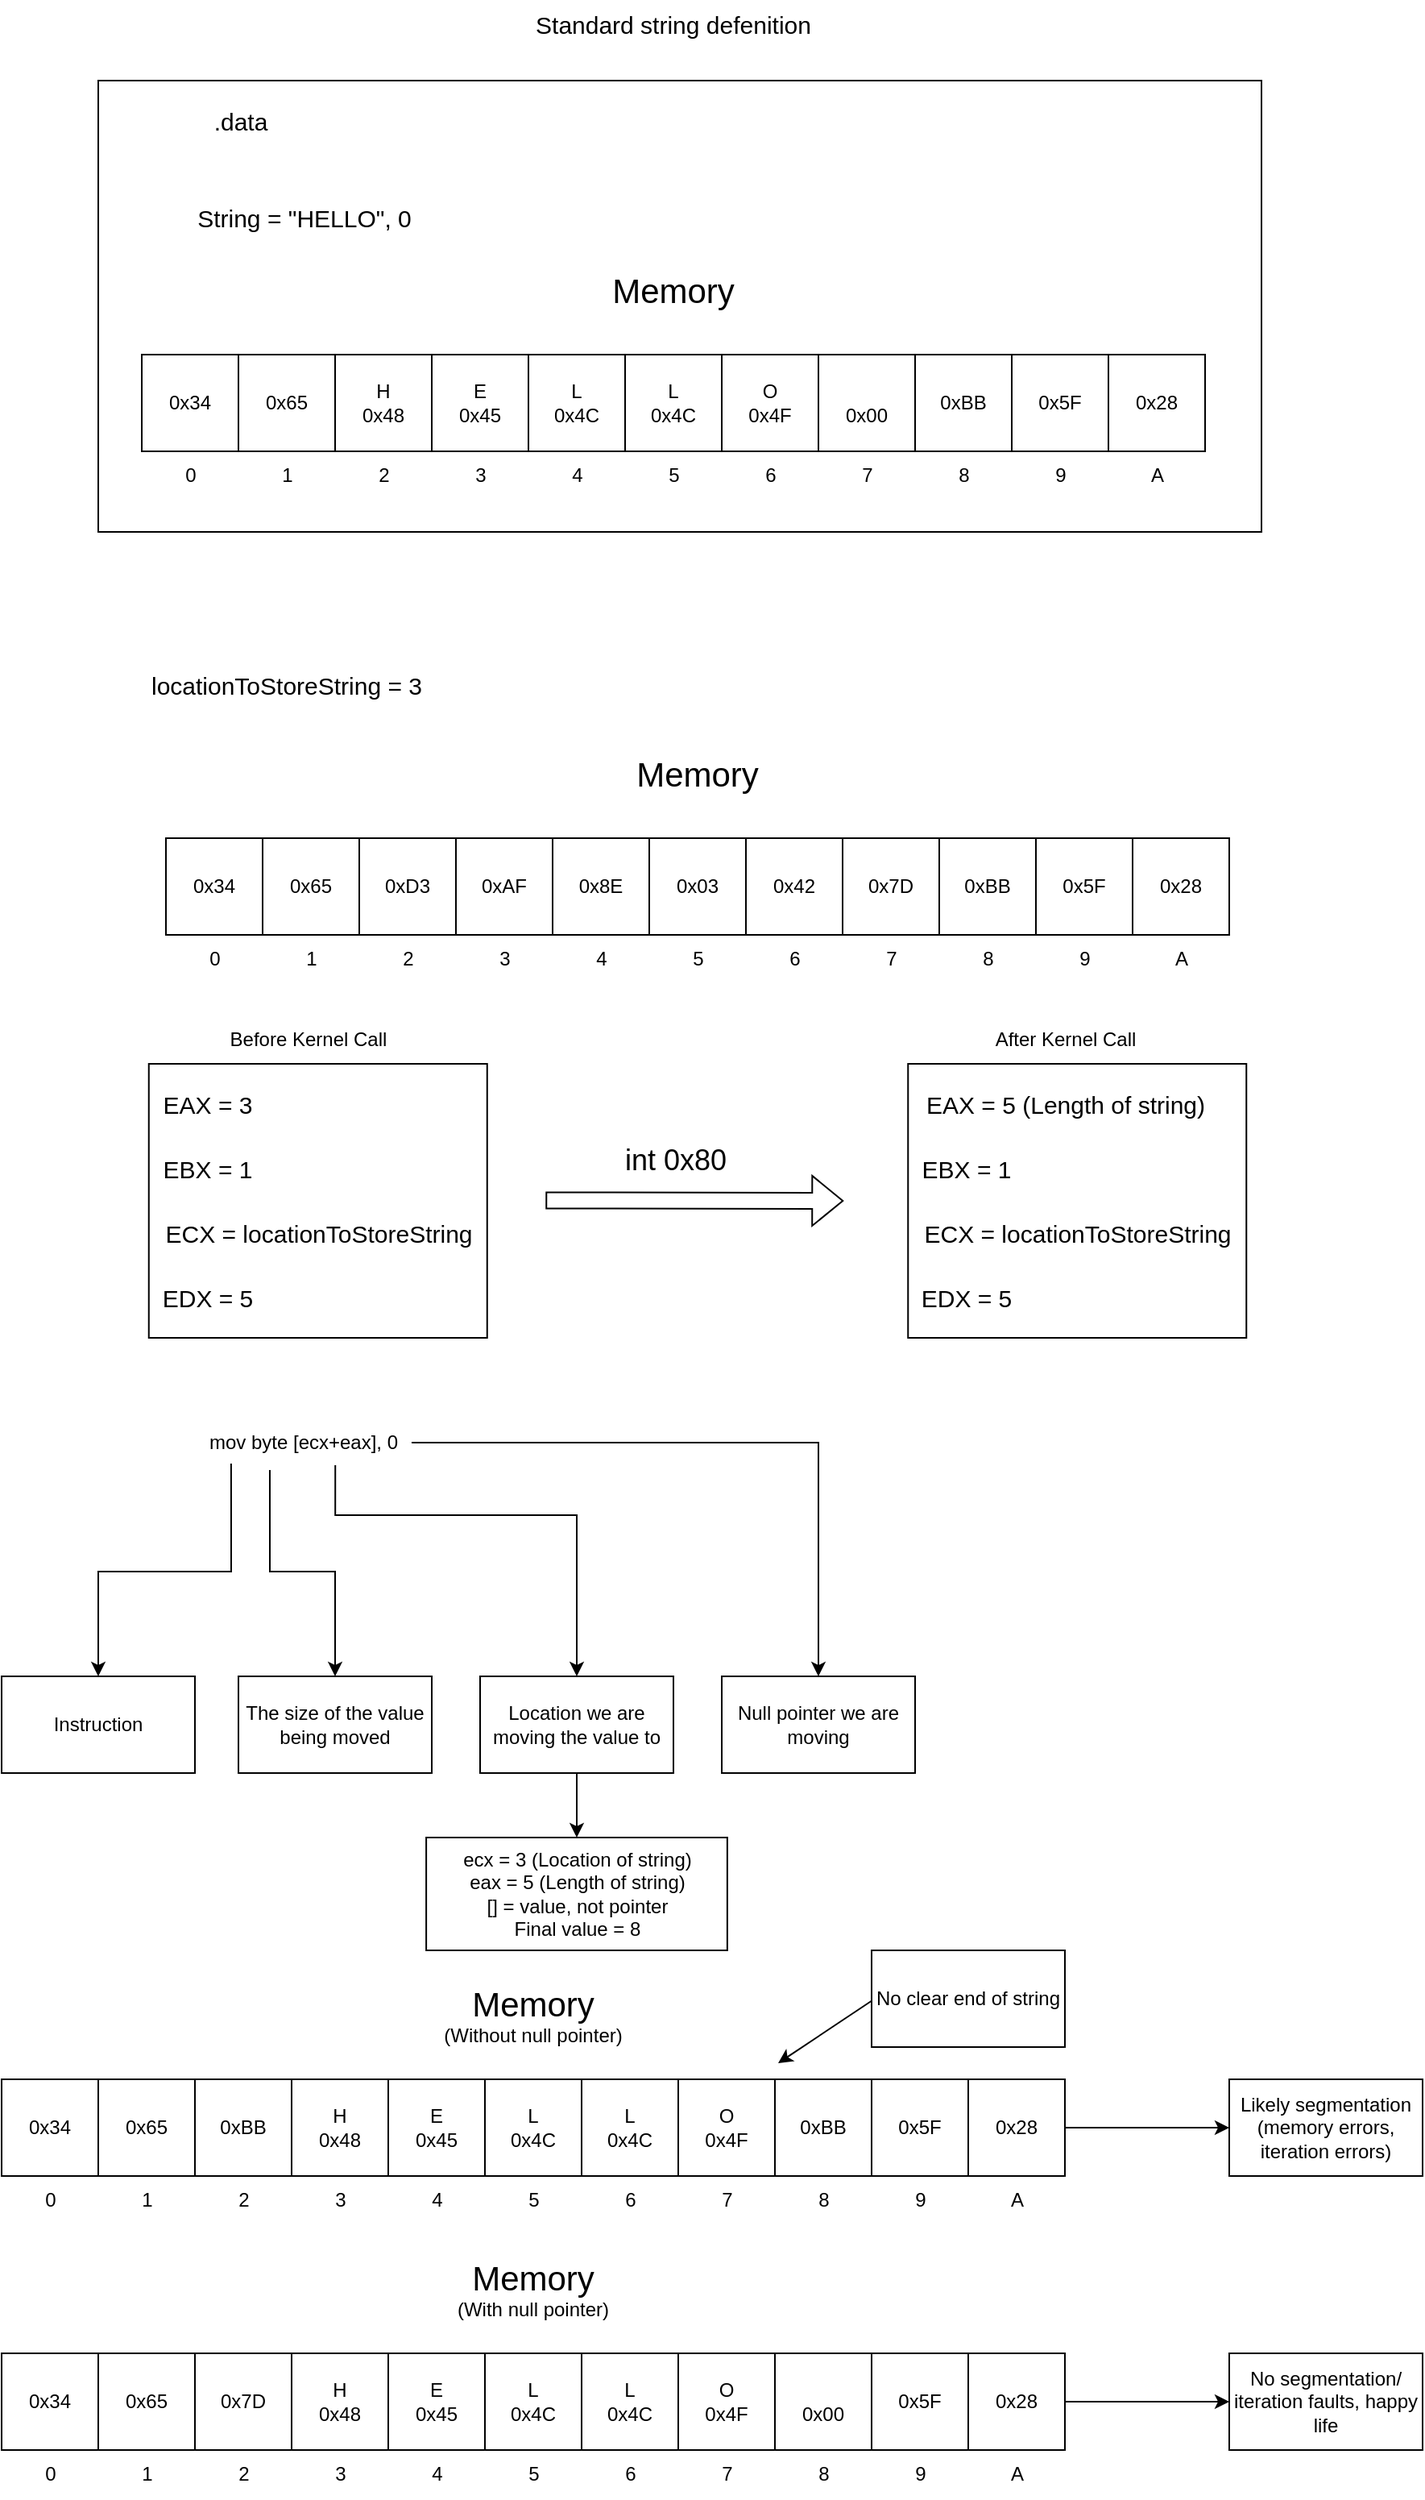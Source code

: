 <mxfile version="23.1.2" type="github">
  <diagram name="Page-1" id="VPgZQEQ3rQgp3owbAHm3">
    <mxGraphModel dx="1658" dy="1264" grid="0" gridSize="10" guides="1" tooltips="1" connect="1" arrows="1" fold="1" page="0" pageScale="1" pageWidth="827" pageHeight="1169" background="#ffffff" math="0" shadow="0">
      <root>
        <mxCell id="0" />
        <mxCell id="1" parent="0" />
        <mxCell id="kP8cCrtkMhNPEK93O_RV-146" value="" style="rounded=0;whiteSpace=wrap;html=1;" parent="1" vertex="1">
          <mxGeometry x="78" y="-250" width="722" height="280" as="geometry" />
        </mxCell>
        <mxCell id="kP8cCrtkMhNPEK93O_RV-37" value="" style="rounded=0;whiteSpace=wrap;html=1;" parent="1" vertex="1">
          <mxGeometry x="109.38" y="360" width="210" height="170" as="geometry" />
        </mxCell>
        <mxCell id="kP8cCrtkMhNPEK93O_RV-1" value="0x65" style="rounded=0;whiteSpace=wrap;html=1;" parent="1" vertex="1">
          <mxGeometry x="180" y="220" width="60" height="60" as="geometry" />
        </mxCell>
        <mxCell id="kP8cCrtkMhNPEK93O_RV-2" value="0xD3" style="rounded=0;whiteSpace=wrap;html=1;" parent="1" vertex="1">
          <mxGeometry x="240" y="220" width="60" height="60" as="geometry" />
        </mxCell>
        <mxCell id="kP8cCrtkMhNPEK93O_RV-9" value="0xAF" style="rounded=0;whiteSpace=wrap;html=1;" parent="1" vertex="1">
          <mxGeometry x="300" y="220" width="60" height="60" as="geometry" />
        </mxCell>
        <mxCell id="kP8cCrtkMhNPEK93O_RV-10" value="0x8E" style="rounded=0;whiteSpace=wrap;html=1;" parent="1" vertex="1">
          <mxGeometry x="360" y="220" width="60" height="60" as="geometry" />
        </mxCell>
        <mxCell id="kP8cCrtkMhNPEK93O_RV-11" value="0x03" style="rounded=0;whiteSpace=wrap;html=1;" parent="1" vertex="1">
          <mxGeometry x="420" y="220" width="60" height="60" as="geometry" />
        </mxCell>
        <mxCell id="kP8cCrtkMhNPEK93O_RV-12" value="0x42" style="rounded=0;whiteSpace=wrap;html=1;" parent="1" vertex="1">
          <mxGeometry x="480" y="220" width="60" height="60" as="geometry" />
        </mxCell>
        <mxCell id="kP8cCrtkMhNPEK93O_RV-13" value="0x7D" style="rounded=0;whiteSpace=wrap;html=1;" parent="1" vertex="1">
          <mxGeometry x="540" y="220" width="60" height="60" as="geometry" />
        </mxCell>
        <mxCell id="kP8cCrtkMhNPEK93O_RV-14" value="0xBB" style="rounded=0;whiteSpace=wrap;html=1;" parent="1" vertex="1">
          <mxGeometry x="600" y="220" width="60" height="60" as="geometry" />
        </mxCell>
        <mxCell id="kP8cCrtkMhNPEK93O_RV-15" value="0x5F" style="rounded=0;whiteSpace=wrap;html=1;" parent="1" vertex="1">
          <mxGeometry x="660" y="220" width="60" height="60" as="geometry" />
        </mxCell>
        <mxCell id="kP8cCrtkMhNPEK93O_RV-16" value="0x28" style="rounded=0;whiteSpace=wrap;html=1;" parent="1" vertex="1">
          <mxGeometry x="720" y="220" width="60" height="60" as="geometry" />
        </mxCell>
        <mxCell id="kP8cCrtkMhNPEK93O_RV-17" value="&lt;font style=&quot;font-size: 21px;&quot;&gt;Memory&lt;/font&gt;" style="text;html=1;strokeColor=none;fillColor=none;align=center;verticalAlign=middle;whiteSpace=wrap;rounded=0;" parent="1" vertex="1">
          <mxGeometry x="410" y="160" width="80" height="40" as="geometry" />
        </mxCell>
        <mxCell id="kP8cCrtkMhNPEK93O_RV-18" value="1" style="text;html=1;align=center;verticalAlign=middle;resizable=0;points=[];autosize=1;strokeColor=none;fillColor=none;" parent="1" vertex="1">
          <mxGeometry x="195" y="280" width="30" height="30" as="geometry" />
        </mxCell>
        <mxCell id="kP8cCrtkMhNPEK93O_RV-19" value="2" style="text;html=1;align=center;verticalAlign=middle;resizable=0;points=[];autosize=1;strokeColor=none;fillColor=none;" parent="1" vertex="1">
          <mxGeometry x="255" y="280" width="30" height="30" as="geometry" />
        </mxCell>
        <mxCell id="kP8cCrtkMhNPEK93O_RV-20" value="&lt;div&gt;3&lt;/div&gt;" style="text;html=1;align=center;verticalAlign=middle;resizable=0;points=[];autosize=1;strokeColor=none;fillColor=none;" parent="1" vertex="1">
          <mxGeometry x="315" y="280" width="30" height="30" as="geometry" />
        </mxCell>
        <mxCell id="kP8cCrtkMhNPEK93O_RV-21" value="4" style="text;html=1;align=center;verticalAlign=middle;resizable=0;points=[];autosize=1;strokeColor=none;fillColor=none;" parent="1" vertex="1">
          <mxGeometry x="375" y="280" width="30" height="30" as="geometry" />
        </mxCell>
        <mxCell id="kP8cCrtkMhNPEK93O_RV-22" value="5" style="text;html=1;align=center;verticalAlign=middle;resizable=0;points=[];autosize=1;strokeColor=none;fillColor=none;" parent="1" vertex="1">
          <mxGeometry x="435" y="280" width="30" height="30" as="geometry" />
        </mxCell>
        <mxCell id="kP8cCrtkMhNPEK93O_RV-23" value="6" style="text;html=1;align=center;verticalAlign=middle;resizable=0;points=[];autosize=1;strokeColor=none;fillColor=none;" parent="1" vertex="1">
          <mxGeometry x="495" y="280" width="30" height="30" as="geometry" />
        </mxCell>
        <mxCell id="kP8cCrtkMhNPEK93O_RV-24" value="7" style="text;html=1;align=center;verticalAlign=middle;resizable=0;points=[];autosize=1;strokeColor=none;fillColor=none;" parent="1" vertex="1">
          <mxGeometry x="555" y="280" width="30" height="30" as="geometry" />
        </mxCell>
        <mxCell id="kP8cCrtkMhNPEK93O_RV-25" value="8" style="text;html=1;align=center;verticalAlign=middle;resizable=0;points=[];autosize=1;strokeColor=none;fillColor=none;" parent="1" vertex="1">
          <mxGeometry x="615" y="280" width="30" height="30" as="geometry" />
        </mxCell>
        <mxCell id="kP8cCrtkMhNPEK93O_RV-26" value="9" style="text;html=1;align=center;verticalAlign=middle;resizable=0;points=[];autosize=1;strokeColor=none;fillColor=none;" parent="1" vertex="1">
          <mxGeometry x="675" y="280" width="30" height="30" as="geometry" />
        </mxCell>
        <mxCell id="kP8cCrtkMhNPEK93O_RV-27" value="A" style="text;html=1;align=center;verticalAlign=middle;resizable=0;points=[];autosize=1;strokeColor=none;fillColor=none;" parent="1" vertex="1">
          <mxGeometry x="735" y="280" width="30" height="30" as="geometry" />
        </mxCell>
        <mxCell id="kP8cCrtkMhNPEK93O_RV-28" value="0x34" style="rounded=0;whiteSpace=wrap;html=1;" parent="1" vertex="1">
          <mxGeometry x="120" y="220" width="60" height="60" as="geometry" />
        </mxCell>
        <mxCell id="kP8cCrtkMhNPEK93O_RV-29" value="0" style="text;html=1;align=center;verticalAlign=middle;resizable=0;points=[];autosize=1;strokeColor=none;fillColor=none;" parent="1" vertex="1">
          <mxGeometry x="135" y="280" width="30" height="30" as="geometry" />
        </mxCell>
        <mxCell id="kP8cCrtkMhNPEK93O_RV-30" value="&lt;font style=&quot;font-size: 15px;&quot;&gt;EAX = 3&lt;/font&gt;" style="text;html=1;strokeColor=none;fillColor=none;align=center;verticalAlign=middle;whiteSpace=wrap;rounded=0;" parent="1" vertex="1">
          <mxGeometry x="115.63" y="370" width="60" height="30" as="geometry" />
        </mxCell>
        <mxCell id="kP8cCrtkMhNPEK93O_RV-32" value="&lt;font style=&quot;font-size: 15px;&quot;&gt;EBX = 1&lt;/font&gt;" style="text;html=1;strokeColor=none;fillColor=none;align=center;verticalAlign=middle;whiteSpace=wrap;rounded=0;" parent="1" vertex="1">
          <mxGeometry x="115.63" y="410" width="60" height="30" as="geometry" />
        </mxCell>
        <mxCell id="kP8cCrtkMhNPEK93O_RV-33" value="&lt;font style=&quot;font-size: 15px;&quot;&gt;locationToStoreString = 3&lt;br&gt;&lt;/font&gt;" style="text;html=1;strokeColor=none;fillColor=none;align=center;verticalAlign=middle;whiteSpace=wrap;rounded=0;" parent="1" vertex="1">
          <mxGeometry x="90" y="110" width="210" height="30" as="geometry" />
        </mxCell>
        <mxCell id="kP8cCrtkMhNPEK93O_RV-34" value="&lt;font style=&quot;font-size: 15px;&quot;&gt;ECX = locationToStoreString&lt;br&gt;&lt;/font&gt;" style="text;html=1;strokeColor=none;fillColor=none;align=center;verticalAlign=middle;whiteSpace=wrap;rounded=0;" parent="1" vertex="1">
          <mxGeometry x="115.63" y="450" width="197.5" height="30" as="geometry" />
        </mxCell>
        <mxCell id="kP8cCrtkMhNPEK93O_RV-35" value="&lt;font style=&quot;font-size: 15px;&quot;&gt;EDX = 5&lt;br&gt;&lt;/font&gt;" style="text;html=1;strokeColor=none;fillColor=none;align=center;verticalAlign=middle;whiteSpace=wrap;rounded=0;" parent="1" vertex="1">
          <mxGeometry x="115.63" y="490" width="60" height="30" as="geometry" />
        </mxCell>
        <mxCell id="kP8cCrtkMhNPEK93O_RV-38" value="" style="rounded=0;whiteSpace=wrap;html=1;" parent="1" vertex="1">
          <mxGeometry x="580.63" y="360" width="210" height="170" as="geometry" />
        </mxCell>
        <mxCell id="kP8cCrtkMhNPEK93O_RV-39" value="&lt;font style=&quot;font-size: 15px;&quot;&gt;EAX = 5 (Length of string)&lt;br&gt;&lt;/font&gt;" style="text;html=1;strokeColor=none;fillColor=none;align=center;verticalAlign=middle;whiteSpace=wrap;rounded=0;" parent="1" vertex="1">
          <mxGeometry x="586.88" y="370" width="183.12" height="30" as="geometry" />
        </mxCell>
        <mxCell id="kP8cCrtkMhNPEK93O_RV-40" value="&lt;font style=&quot;font-size: 15px;&quot;&gt;EBX = 1&lt;/font&gt;" style="text;html=1;strokeColor=none;fillColor=none;align=center;verticalAlign=middle;whiteSpace=wrap;rounded=0;" parent="1" vertex="1">
          <mxGeometry x="586.88" y="410" width="60" height="30" as="geometry" />
        </mxCell>
        <mxCell id="kP8cCrtkMhNPEK93O_RV-41" value="&lt;font style=&quot;font-size: 15px;&quot;&gt;ECX = locationToStoreString&lt;br&gt;&lt;/font&gt;" style="text;html=1;strokeColor=none;fillColor=none;align=center;verticalAlign=middle;whiteSpace=wrap;rounded=0;" parent="1" vertex="1">
          <mxGeometry x="586.88" y="450" width="197.5" height="30" as="geometry" />
        </mxCell>
        <mxCell id="kP8cCrtkMhNPEK93O_RV-42" value="&lt;font style=&quot;font-size: 15px;&quot;&gt;EDX = 5&lt;br&gt;&lt;/font&gt;" style="text;html=1;strokeColor=none;fillColor=none;align=center;verticalAlign=middle;whiteSpace=wrap;rounded=0;" parent="1" vertex="1">
          <mxGeometry x="586.88" y="490" width="60" height="30" as="geometry" />
        </mxCell>
        <mxCell id="kP8cCrtkMhNPEK93O_RV-43" value="Before Kernel Call" style="text;html=1;strokeColor=none;fillColor=none;align=center;verticalAlign=middle;whiteSpace=wrap;rounded=0;" parent="1" vertex="1">
          <mxGeometry x="140.63" y="330" width="135" height="30" as="geometry" />
        </mxCell>
        <mxCell id="kP8cCrtkMhNPEK93O_RV-44" value="After Kernel Call" style="text;html=1;strokeColor=none;fillColor=none;align=center;verticalAlign=middle;whiteSpace=wrap;rounded=0;" parent="1" vertex="1">
          <mxGeometry x="610.63" y="330" width="135" height="30" as="geometry" />
        </mxCell>
        <mxCell id="kP8cCrtkMhNPEK93O_RV-45" value="0x65" style="rounded=0;whiteSpace=wrap;html=1;" parent="1" vertex="1">
          <mxGeometry x="165" y="-80" width="60" height="60" as="geometry" />
        </mxCell>
        <mxCell id="kP8cCrtkMhNPEK93O_RV-46" value="&lt;div&gt;H&lt;/div&gt;0x48" style="rounded=0;whiteSpace=wrap;html=1;" parent="1" vertex="1">
          <mxGeometry x="225" y="-80" width="60" height="60" as="geometry" />
        </mxCell>
        <mxCell id="kP8cCrtkMhNPEK93O_RV-47" value="&lt;div&gt;E&lt;/div&gt;0x45" style="rounded=0;whiteSpace=wrap;html=1;" parent="1" vertex="1">
          <mxGeometry x="285" y="-80" width="60" height="60" as="geometry" />
        </mxCell>
        <mxCell id="kP8cCrtkMhNPEK93O_RV-48" value="&lt;div&gt;L&lt;/div&gt;0x4C" style="rounded=0;whiteSpace=wrap;html=1;" parent="1" vertex="1">
          <mxGeometry x="345" y="-80" width="60" height="60" as="geometry" />
        </mxCell>
        <mxCell id="kP8cCrtkMhNPEK93O_RV-49" value="&lt;div&gt;L&lt;/div&gt;0x4C" style="rounded=0;whiteSpace=wrap;html=1;" parent="1" vertex="1">
          <mxGeometry x="405" y="-80" width="60" height="60" as="geometry" />
        </mxCell>
        <mxCell id="kP8cCrtkMhNPEK93O_RV-50" value="&lt;div&gt;O&lt;/div&gt;0x4F" style="rounded=0;whiteSpace=wrap;html=1;" parent="1" vertex="1">
          <mxGeometry x="465" y="-80" width="60" height="60" as="geometry" />
        </mxCell>
        <mxCell id="kP8cCrtkMhNPEK93O_RV-51" value="&lt;div&gt;&lt;br&gt;&lt;/div&gt;&lt;div&gt;0x00&lt;br&gt;&lt;/div&gt;" style="rounded=0;whiteSpace=wrap;html=1;" parent="1" vertex="1">
          <mxGeometry x="525" y="-80" width="60" height="60" as="geometry" />
        </mxCell>
        <mxCell id="kP8cCrtkMhNPEK93O_RV-52" value="0xBB" style="rounded=0;whiteSpace=wrap;html=1;" parent="1" vertex="1">
          <mxGeometry x="585" y="-80" width="60" height="60" as="geometry" />
        </mxCell>
        <mxCell id="kP8cCrtkMhNPEK93O_RV-53" value="0x5F" style="rounded=0;whiteSpace=wrap;html=1;" parent="1" vertex="1">
          <mxGeometry x="645" y="-80" width="60" height="60" as="geometry" />
        </mxCell>
        <mxCell id="kP8cCrtkMhNPEK93O_RV-54" value="0x28" style="rounded=0;whiteSpace=wrap;html=1;" parent="1" vertex="1">
          <mxGeometry x="705" y="-80" width="60" height="60" as="geometry" />
        </mxCell>
        <mxCell id="kP8cCrtkMhNPEK93O_RV-55" value="&lt;font style=&quot;font-size: 21px;&quot;&gt;Memory&lt;/font&gt;" style="text;html=1;strokeColor=none;fillColor=none;align=center;verticalAlign=middle;whiteSpace=wrap;rounded=0;" parent="1" vertex="1">
          <mxGeometry x="395" y="-140" width="80" height="40" as="geometry" />
        </mxCell>
        <mxCell id="kP8cCrtkMhNPEK93O_RV-56" value="1" style="text;html=1;align=center;verticalAlign=middle;resizable=0;points=[];autosize=1;strokeColor=none;fillColor=none;" parent="1" vertex="1">
          <mxGeometry x="180" y="-20" width="30" height="30" as="geometry" />
        </mxCell>
        <mxCell id="kP8cCrtkMhNPEK93O_RV-57" value="2" style="text;html=1;align=center;verticalAlign=middle;resizable=0;points=[];autosize=1;strokeColor=none;fillColor=none;" parent="1" vertex="1">
          <mxGeometry x="240" y="-20" width="30" height="30" as="geometry" />
        </mxCell>
        <mxCell id="kP8cCrtkMhNPEK93O_RV-58" value="&lt;div&gt;3&lt;/div&gt;" style="text;html=1;align=center;verticalAlign=middle;resizable=0;points=[];autosize=1;strokeColor=none;fillColor=none;" parent="1" vertex="1">
          <mxGeometry x="300" y="-20" width="30" height="30" as="geometry" />
        </mxCell>
        <mxCell id="kP8cCrtkMhNPEK93O_RV-59" value="4" style="text;html=1;align=center;verticalAlign=middle;resizable=0;points=[];autosize=1;strokeColor=none;fillColor=none;" parent="1" vertex="1">
          <mxGeometry x="360" y="-20" width="30" height="30" as="geometry" />
        </mxCell>
        <mxCell id="kP8cCrtkMhNPEK93O_RV-60" value="5" style="text;html=1;align=center;verticalAlign=middle;resizable=0;points=[];autosize=1;strokeColor=none;fillColor=none;" parent="1" vertex="1">
          <mxGeometry x="420" y="-20" width="30" height="30" as="geometry" />
        </mxCell>
        <mxCell id="kP8cCrtkMhNPEK93O_RV-61" value="6" style="text;html=1;align=center;verticalAlign=middle;resizable=0;points=[];autosize=1;strokeColor=none;fillColor=none;" parent="1" vertex="1">
          <mxGeometry x="480" y="-20" width="30" height="30" as="geometry" />
        </mxCell>
        <mxCell id="kP8cCrtkMhNPEK93O_RV-62" value="7" style="text;html=1;align=center;verticalAlign=middle;resizable=0;points=[];autosize=1;strokeColor=none;fillColor=none;" parent="1" vertex="1">
          <mxGeometry x="540" y="-20" width="30" height="30" as="geometry" />
        </mxCell>
        <mxCell id="kP8cCrtkMhNPEK93O_RV-63" value="8" style="text;html=1;align=center;verticalAlign=middle;resizable=0;points=[];autosize=1;strokeColor=none;fillColor=none;" parent="1" vertex="1">
          <mxGeometry x="600" y="-20" width="30" height="30" as="geometry" />
        </mxCell>
        <mxCell id="kP8cCrtkMhNPEK93O_RV-64" value="9" style="text;html=1;align=center;verticalAlign=middle;resizable=0;points=[];autosize=1;strokeColor=none;fillColor=none;" parent="1" vertex="1">
          <mxGeometry x="660" y="-20" width="30" height="30" as="geometry" />
        </mxCell>
        <mxCell id="kP8cCrtkMhNPEK93O_RV-65" value="A" style="text;html=1;align=center;verticalAlign=middle;resizable=0;points=[];autosize=1;strokeColor=none;fillColor=none;" parent="1" vertex="1">
          <mxGeometry x="720" y="-20" width="30" height="30" as="geometry" />
        </mxCell>
        <mxCell id="kP8cCrtkMhNPEK93O_RV-66" value="0x34" style="rounded=0;whiteSpace=wrap;html=1;" parent="1" vertex="1">
          <mxGeometry x="105" y="-80" width="60" height="60" as="geometry" />
        </mxCell>
        <mxCell id="kP8cCrtkMhNPEK93O_RV-67" value="0" style="text;html=1;align=center;verticalAlign=middle;resizable=0;points=[];autosize=1;strokeColor=none;fillColor=none;" parent="1" vertex="1">
          <mxGeometry x="120" y="-20" width="30" height="30" as="geometry" />
        </mxCell>
        <mxCell id="kP8cCrtkMhNPEK93O_RV-68" value="&lt;font style=&quot;font-size: 15px;&quot;&gt;String = &quot;HELLO&quot;, 0&lt;br&gt;&lt;/font&gt;" style="text;html=1;strokeColor=none;fillColor=none;align=center;verticalAlign=middle;whiteSpace=wrap;rounded=0;" parent="1" vertex="1">
          <mxGeometry x="135.63" y="-180" width="140" height="30" as="geometry" />
        </mxCell>
        <mxCell id="kP8cCrtkMhNPEK93O_RV-69" value="&lt;font style=&quot;font-size: 15px;&quot;&gt;.data&lt;/font&gt;" style="text;html=1;align=center;verticalAlign=middle;resizable=0;points=[];autosize=1;strokeColor=none;fillColor=none;" parent="1" vertex="1">
          <mxGeometry x="135.63" y="-240" width="60" height="30" as="geometry" />
        </mxCell>
        <mxCell id="kP8cCrtkMhNPEK93O_RV-70" value="" style="shape=flexArrow;endArrow=classic;html=1;rounded=0;" parent="1" edge="1">
          <mxGeometry width="50" height="50" relative="1" as="geometry">
            <mxPoint x="355.63" y="444.71" as="sourcePoint" />
            <mxPoint x="540.63" y="445" as="targetPoint" />
          </mxGeometry>
        </mxCell>
        <mxCell id="kP8cCrtkMhNPEK93O_RV-71" value="&lt;font style=&quot;font-size: 18px;&quot;&gt;int 0x80&lt;/font&gt;" style="text;html=1;align=center;verticalAlign=middle;resizable=0;points=[];autosize=1;strokeColor=none;fillColor=none;" parent="1" vertex="1">
          <mxGeometry x="390.63" y="400" width="90" height="40" as="geometry" />
        </mxCell>
        <mxCell id="kP8cCrtkMhNPEK93O_RV-76" style="edgeStyle=orthogonalEdgeStyle;rounded=0;orthogonalLoop=1;jettySize=auto;html=1;exitX=0.17;exitY=0.933;exitDx=0;exitDy=0;entryX=0.5;entryY=0;entryDx=0;entryDy=0;exitPerimeter=0;" parent="1" source="kP8cCrtkMhNPEK93O_RV-72" target="kP8cCrtkMhNPEK93O_RV-75" edge="1">
          <mxGeometry relative="1" as="geometry" />
        </mxCell>
        <mxCell id="kP8cCrtkMhNPEK93O_RV-78" style="edgeStyle=orthogonalEdgeStyle;rounded=0;orthogonalLoop=1;jettySize=auto;html=1;exitX=0.348;exitY=1.067;exitDx=0;exitDy=0;entryX=0.5;entryY=0;entryDx=0;entryDy=0;exitPerimeter=0;" parent="1" source="kP8cCrtkMhNPEK93O_RV-72" target="kP8cCrtkMhNPEK93O_RV-77" edge="1">
          <mxGeometry relative="1" as="geometry" />
        </mxCell>
        <mxCell id="kP8cCrtkMhNPEK93O_RV-80" style="edgeStyle=orthogonalEdgeStyle;rounded=0;orthogonalLoop=1;jettySize=auto;html=1;exitX=1;exitY=0.5;exitDx=0;exitDy=0;entryX=0.5;entryY=0;entryDx=0;entryDy=0;" parent="1" source="kP8cCrtkMhNPEK93O_RV-72" target="kP8cCrtkMhNPEK93O_RV-79" edge="1">
          <mxGeometry relative="1" as="geometry" />
        </mxCell>
        <mxCell id="kP8cCrtkMhNPEK93O_RV-82" style="edgeStyle=orthogonalEdgeStyle;rounded=0;orthogonalLoop=1;jettySize=auto;html=1;exitX=0.649;exitY=0.968;exitDx=0;exitDy=0;exitPerimeter=0;" parent="1" source="kP8cCrtkMhNPEK93O_RV-72" target="kP8cCrtkMhNPEK93O_RV-81" edge="1">
          <mxGeometry relative="1" as="geometry">
            <Array as="points">
              <mxPoint x="225" y="640" />
              <mxPoint x="375" y="640" />
            </Array>
          </mxGeometry>
        </mxCell>
        <mxCell id="kP8cCrtkMhNPEK93O_RV-72" value="mov byte [ecx+eax], 0" style="text;html=1;strokeColor=none;fillColor=none;align=center;verticalAlign=middle;whiteSpace=wrap;rounded=0;" parent="1" vertex="1">
          <mxGeometry x="137.5" y="580" width="135" height="30" as="geometry" />
        </mxCell>
        <mxCell id="kP8cCrtkMhNPEK93O_RV-73" value="&lt;div&gt;ecx = 3 (Location of string)&lt;br&gt;&lt;/div&gt;&lt;div&gt;eax = 5 (Length of string)&lt;br&gt;&lt;/div&gt;&lt;div&gt;[] = value, not pointer&lt;br&gt;&lt;/div&gt;&lt;div&gt;Final value = 8&lt;br&gt;&lt;/div&gt;" style="rounded=0;whiteSpace=wrap;html=1;" parent="1" vertex="1">
          <mxGeometry x="281.56" y="840" width="186.87" height="70" as="geometry" />
        </mxCell>
        <mxCell id="kP8cCrtkMhNPEK93O_RV-75" value="Instruction" style="rounded=0;whiteSpace=wrap;html=1;" parent="1" vertex="1">
          <mxGeometry x="18" y="740" width="120" height="60" as="geometry" />
        </mxCell>
        <mxCell id="kP8cCrtkMhNPEK93O_RV-77" value="The size of the value being moved" style="rounded=0;whiteSpace=wrap;html=1;" parent="1" vertex="1">
          <mxGeometry x="165" y="740" width="120" height="60" as="geometry" />
        </mxCell>
        <mxCell id="kP8cCrtkMhNPEK93O_RV-79" value="Null pointer we are moving" style="rounded=0;whiteSpace=wrap;html=1;" parent="1" vertex="1">
          <mxGeometry x="465" y="740" width="120" height="60" as="geometry" />
        </mxCell>
        <mxCell id="kP8cCrtkMhNPEK93O_RV-148" style="edgeStyle=orthogonalEdgeStyle;rounded=0;orthogonalLoop=1;jettySize=auto;html=1;entryX=0.5;entryY=0;entryDx=0;entryDy=0;" parent="1" source="kP8cCrtkMhNPEK93O_RV-81" target="kP8cCrtkMhNPEK93O_RV-73" edge="1">
          <mxGeometry relative="1" as="geometry" />
        </mxCell>
        <mxCell id="kP8cCrtkMhNPEK93O_RV-81" value="Location we are moving the value to" style="rounded=0;whiteSpace=wrap;html=1;" parent="1" vertex="1">
          <mxGeometry x="315" y="740" width="120" height="60" as="geometry" />
        </mxCell>
        <mxCell id="kP8cCrtkMhNPEK93O_RV-107" value="0x65" style="rounded=0;whiteSpace=wrap;html=1;" parent="1" vertex="1">
          <mxGeometry x="78" y="990" width="60" height="60" as="geometry" />
        </mxCell>
        <mxCell id="kP8cCrtkMhNPEK93O_RV-108" value="&lt;div&gt;H&lt;/div&gt;0x48" style="rounded=0;whiteSpace=wrap;html=1;" parent="1" vertex="1">
          <mxGeometry x="198" y="990" width="60" height="60" as="geometry" />
        </mxCell>
        <mxCell id="kP8cCrtkMhNPEK93O_RV-109" value="&lt;div&gt;E&lt;/div&gt;0x45" style="rounded=0;whiteSpace=wrap;html=1;" parent="1" vertex="1">
          <mxGeometry x="258" y="990" width="60" height="60" as="geometry" />
        </mxCell>
        <mxCell id="kP8cCrtkMhNPEK93O_RV-110" value="&lt;div&gt;L&lt;/div&gt;0x4C" style="rounded=0;whiteSpace=wrap;html=1;" parent="1" vertex="1">
          <mxGeometry x="318" y="990" width="60" height="60" as="geometry" />
        </mxCell>
        <mxCell id="kP8cCrtkMhNPEK93O_RV-111" value="&lt;div&gt;L&lt;/div&gt;0x4C" style="rounded=0;whiteSpace=wrap;html=1;" parent="1" vertex="1">
          <mxGeometry x="378" y="990" width="60" height="60" as="geometry" />
        </mxCell>
        <mxCell id="kP8cCrtkMhNPEK93O_RV-112" value="&lt;div&gt;O&lt;/div&gt;0x4F" style="rounded=0;whiteSpace=wrap;html=1;" parent="1" vertex="1">
          <mxGeometry x="438" y="990" width="60" height="60" as="geometry" />
        </mxCell>
        <mxCell id="kP8cCrtkMhNPEK93O_RV-113" value="0x7D" style="rounded=0;whiteSpace=wrap;html=1;" parent="1" vertex="1">
          <mxGeometry x="138" y="1160" width="60" height="60" as="geometry" />
        </mxCell>
        <mxCell id="kP8cCrtkMhNPEK93O_RV-114" value="0xBB" style="rounded=0;whiteSpace=wrap;html=1;" parent="1" vertex="1">
          <mxGeometry x="498" y="990" width="60" height="60" as="geometry" />
        </mxCell>
        <mxCell id="kP8cCrtkMhNPEK93O_RV-115" value="0x5F" style="rounded=0;whiteSpace=wrap;html=1;" parent="1" vertex="1">
          <mxGeometry x="558" y="990" width="60" height="60" as="geometry" />
        </mxCell>
        <mxCell id="kP8cCrtkMhNPEK93O_RV-143" style="edgeStyle=orthogonalEdgeStyle;rounded=0;orthogonalLoop=1;jettySize=auto;html=1;entryX=0;entryY=0.5;entryDx=0;entryDy=0;" parent="1" source="kP8cCrtkMhNPEK93O_RV-116" target="kP8cCrtkMhNPEK93O_RV-142" edge="1">
          <mxGeometry relative="1" as="geometry" />
        </mxCell>
        <mxCell id="kP8cCrtkMhNPEK93O_RV-116" value="0x28" style="rounded=0;whiteSpace=wrap;html=1;" parent="1" vertex="1">
          <mxGeometry x="618" y="990" width="60" height="60" as="geometry" />
        </mxCell>
        <mxCell id="kP8cCrtkMhNPEK93O_RV-117" value="&lt;div&gt;&lt;font style=&quot;font-size: 21px;&quot;&gt;Memory&lt;/font&gt;&lt;/div&gt;(Without null pointer)" style="text;html=1;strokeColor=none;fillColor=none;align=center;verticalAlign=middle;whiteSpace=wrap;rounded=0;" parent="1" vertex="1">
          <mxGeometry x="282" y="930" width="132" height="40" as="geometry" />
        </mxCell>
        <mxCell id="kP8cCrtkMhNPEK93O_RV-118" value="1" style="text;html=1;align=center;verticalAlign=middle;resizable=0;points=[];autosize=1;strokeColor=none;fillColor=none;" parent="1" vertex="1">
          <mxGeometry x="93" y="1050" width="30" height="30" as="geometry" />
        </mxCell>
        <mxCell id="kP8cCrtkMhNPEK93O_RV-119" value="2" style="text;html=1;align=center;verticalAlign=middle;resizable=0;points=[];autosize=1;strokeColor=none;fillColor=none;" parent="1" vertex="1">
          <mxGeometry x="153" y="1050" width="30" height="30" as="geometry" />
        </mxCell>
        <mxCell id="kP8cCrtkMhNPEK93O_RV-120" value="&lt;div&gt;3&lt;/div&gt;" style="text;html=1;align=center;verticalAlign=middle;resizable=0;points=[];autosize=1;strokeColor=none;fillColor=none;" parent="1" vertex="1">
          <mxGeometry x="213" y="1050" width="30" height="30" as="geometry" />
        </mxCell>
        <mxCell id="kP8cCrtkMhNPEK93O_RV-121" value="4" style="text;html=1;align=center;verticalAlign=middle;resizable=0;points=[];autosize=1;strokeColor=none;fillColor=none;" parent="1" vertex="1">
          <mxGeometry x="273" y="1050" width="30" height="30" as="geometry" />
        </mxCell>
        <mxCell id="kP8cCrtkMhNPEK93O_RV-122" value="5" style="text;html=1;align=center;verticalAlign=middle;resizable=0;points=[];autosize=1;strokeColor=none;fillColor=none;" parent="1" vertex="1">
          <mxGeometry x="333" y="1050" width="30" height="30" as="geometry" />
        </mxCell>
        <mxCell id="kP8cCrtkMhNPEK93O_RV-123" value="6" style="text;html=1;align=center;verticalAlign=middle;resizable=0;points=[];autosize=1;strokeColor=none;fillColor=none;" parent="1" vertex="1">
          <mxGeometry x="393" y="1050" width="30" height="30" as="geometry" />
        </mxCell>
        <mxCell id="kP8cCrtkMhNPEK93O_RV-124" value="7" style="text;html=1;align=center;verticalAlign=middle;resizable=0;points=[];autosize=1;strokeColor=none;fillColor=none;" parent="1" vertex="1">
          <mxGeometry x="453" y="1050" width="30" height="30" as="geometry" />
        </mxCell>
        <mxCell id="kP8cCrtkMhNPEK93O_RV-125" value="8" style="text;html=1;align=center;verticalAlign=middle;resizable=0;points=[];autosize=1;strokeColor=none;fillColor=none;" parent="1" vertex="1">
          <mxGeometry x="513" y="1050" width="30" height="30" as="geometry" />
        </mxCell>
        <mxCell id="kP8cCrtkMhNPEK93O_RV-126" value="9" style="text;html=1;align=center;verticalAlign=middle;resizable=0;points=[];autosize=1;strokeColor=none;fillColor=none;" parent="1" vertex="1">
          <mxGeometry x="573" y="1050" width="30" height="30" as="geometry" />
        </mxCell>
        <mxCell id="kP8cCrtkMhNPEK93O_RV-127" value="A" style="text;html=1;align=center;verticalAlign=middle;resizable=0;points=[];autosize=1;strokeColor=none;fillColor=none;" parent="1" vertex="1">
          <mxGeometry x="633" y="1050" width="30" height="30" as="geometry" />
        </mxCell>
        <mxCell id="kP8cCrtkMhNPEK93O_RV-128" value="0x34" style="rounded=0;whiteSpace=wrap;html=1;" parent="1" vertex="1">
          <mxGeometry x="18" y="990" width="60" height="60" as="geometry" />
        </mxCell>
        <mxCell id="kP8cCrtkMhNPEK93O_RV-129" value="0" style="text;html=1;align=center;verticalAlign=middle;resizable=0;points=[];autosize=1;strokeColor=none;fillColor=none;" parent="1" vertex="1">
          <mxGeometry x="33" y="1050" width="30" height="30" as="geometry" />
        </mxCell>
        <mxCell id="kP8cCrtkMhNPEK93O_RV-130" value="0x65" style="rounded=0;whiteSpace=wrap;html=1;" parent="1" vertex="1">
          <mxGeometry x="78" y="1160" width="60" height="60" as="geometry" />
        </mxCell>
        <mxCell id="kP8cCrtkMhNPEK93O_RV-131" value="&lt;div&gt;H&lt;/div&gt;0x48" style="rounded=0;whiteSpace=wrap;html=1;" parent="1" vertex="1">
          <mxGeometry x="198" y="1160" width="60" height="60" as="geometry" />
        </mxCell>
        <mxCell id="kP8cCrtkMhNPEK93O_RV-132" value="&lt;div&gt;E&lt;/div&gt;0x45" style="rounded=0;whiteSpace=wrap;html=1;" parent="1" vertex="1">
          <mxGeometry x="258" y="1160" width="60" height="60" as="geometry" />
        </mxCell>
        <mxCell id="kP8cCrtkMhNPEK93O_RV-133" value="&lt;div&gt;L&lt;/div&gt;0x4C" style="rounded=0;whiteSpace=wrap;html=1;" parent="1" vertex="1">
          <mxGeometry x="318" y="1160" width="60" height="60" as="geometry" />
        </mxCell>
        <mxCell id="kP8cCrtkMhNPEK93O_RV-134" value="&lt;div&gt;L&lt;/div&gt;0x4C" style="rounded=0;whiteSpace=wrap;html=1;" parent="1" vertex="1">
          <mxGeometry x="378" y="1160" width="60" height="60" as="geometry" />
        </mxCell>
        <mxCell id="kP8cCrtkMhNPEK93O_RV-135" value="&lt;div&gt;O&lt;/div&gt;0x4F" style="rounded=0;whiteSpace=wrap;html=1;" parent="1" vertex="1">
          <mxGeometry x="438" y="1160" width="60" height="60" as="geometry" />
        </mxCell>
        <mxCell id="kP8cCrtkMhNPEK93O_RV-136" value="&lt;br&gt;&lt;div&gt;0x00&lt;br&gt;&lt;/div&gt;" style="rounded=0;whiteSpace=wrap;html=1;" parent="1" vertex="1">
          <mxGeometry x="498" y="1160" width="60" height="60" as="geometry" />
        </mxCell>
        <mxCell id="kP8cCrtkMhNPEK93O_RV-137" value="0xBB" style="rounded=0;whiteSpace=wrap;html=1;" parent="1" vertex="1">
          <mxGeometry x="138" y="990" width="60" height="60" as="geometry" />
        </mxCell>
        <mxCell id="kP8cCrtkMhNPEK93O_RV-138" value="0x5F" style="rounded=0;whiteSpace=wrap;html=1;" parent="1" vertex="1">
          <mxGeometry x="558" y="1160" width="60" height="60" as="geometry" />
        </mxCell>
        <mxCell id="kP8cCrtkMhNPEK93O_RV-145" style="edgeStyle=orthogonalEdgeStyle;rounded=0;orthogonalLoop=1;jettySize=auto;html=1;entryX=0;entryY=0.5;entryDx=0;entryDy=0;" parent="1" source="kP8cCrtkMhNPEK93O_RV-139" target="kP8cCrtkMhNPEK93O_RV-144" edge="1">
          <mxGeometry relative="1" as="geometry" />
        </mxCell>
        <mxCell id="kP8cCrtkMhNPEK93O_RV-139" value="0x28" style="rounded=0;whiteSpace=wrap;html=1;" parent="1" vertex="1">
          <mxGeometry x="618" y="1160" width="60" height="60" as="geometry" />
        </mxCell>
        <mxCell id="kP8cCrtkMhNPEK93O_RV-140" value="&lt;div&gt;&lt;font style=&quot;font-size: 21px;&quot;&gt;Memory&lt;/font&gt;&lt;/div&gt;(With null pointer)" style="text;html=1;strokeColor=none;fillColor=none;align=center;verticalAlign=middle;whiteSpace=wrap;rounded=0;" parent="1" vertex="1">
          <mxGeometry x="282" y="1100" width="132" height="40" as="geometry" />
        </mxCell>
        <mxCell id="kP8cCrtkMhNPEK93O_RV-141" value="0x34" style="rounded=0;whiteSpace=wrap;html=1;" parent="1" vertex="1">
          <mxGeometry x="18" y="1160" width="60" height="60" as="geometry" />
        </mxCell>
        <mxCell id="kP8cCrtkMhNPEK93O_RV-142" value="Likely segmentation (memory errors, iteration errors)" style="rounded=0;whiteSpace=wrap;html=1;" parent="1" vertex="1">
          <mxGeometry x="780" y="990" width="120" height="60" as="geometry" />
        </mxCell>
        <mxCell id="kP8cCrtkMhNPEK93O_RV-144" value="No segmentation/ iteration faults, happy life" style="rounded=0;whiteSpace=wrap;html=1;" parent="1" vertex="1">
          <mxGeometry x="780" y="1160" width="120" height="60" as="geometry" />
        </mxCell>
        <mxCell id="kP8cCrtkMhNPEK93O_RV-147" value="&lt;font style=&quot;font-size: 15px;&quot;&gt;Standard string defenition&lt;br&gt;&lt;/font&gt;" style="text;html=1;strokeColor=none;fillColor=none;align=center;verticalAlign=middle;whiteSpace=wrap;rounded=0;" parent="1" vertex="1">
          <mxGeometry x="345" y="-300" width="180" height="30" as="geometry" />
        </mxCell>
        <mxCell id="kP8cCrtkMhNPEK93O_RV-149" value="" style="endArrow=classic;html=1;rounded=0;" parent="1" edge="1">
          <mxGeometry width="50" height="50" relative="1" as="geometry">
            <mxPoint x="560" y="940" as="sourcePoint" />
            <mxPoint x="500" y="980" as="targetPoint" />
          </mxGeometry>
        </mxCell>
        <mxCell id="kP8cCrtkMhNPEK93O_RV-150" value="No clear end of string" style="rounded=0;whiteSpace=wrap;html=1;" parent="1" vertex="1">
          <mxGeometry x="558" y="910" width="120" height="60" as="geometry" />
        </mxCell>
        <mxCell id="fdZSuUxOMTJehN9d9mFn-1" value="1" style="text;html=1;align=center;verticalAlign=middle;resizable=0;points=[];autosize=1;strokeColor=none;fillColor=none;" parent="1" vertex="1">
          <mxGeometry x="93" y="1220" width="30" height="30" as="geometry" />
        </mxCell>
        <mxCell id="fdZSuUxOMTJehN9d9mFn-2" value="2" style="text;html=1;align=center;verticalAlign=middle;resizable=0;points=[];autosize=1;strokeColor=none;fillColor=none;" parent="1" vertex="1">
          <mxGeometry x="153" y="1220" width="30" height="30" as="geometry" />
        </mxCell>
        <mxCell id="fdZSuUxOMTJehN9d9mFn-3" value="&lt;div&gt;3&lt;/div&gt;" style="text;html=1;align=center;verticalAlign=middle;resizable=0;points=[];autosize=1;strokeColor=none;fillColor=none;" parent="1" vertex="1">
          <mxGeometry x="213" y="1220" width="30" height="30" as="geometry" />
        </mxCell>
        <mxCell id="fdZSuUxOMTJehN9d9mFn-4" value="4" style="text;html=1;align=center;verticalAlign=middle;resizable=0;points=[];autosize=1;strokeColor=none;fillColor=none;" parent="1" vertex="1">
          <mxGeometry x="273" y="1220" width="30" height="30" as="geometry" />
        </mxCell>
        <mxCell id="fdZSuUxOMTJehN9d9mFn-5" value="5" style="text;html=1;align=center;verticalAlign=middle;resizable=0;points=[];autosize=1;strokeColor=none;fillColor=none;" parent="1" vertex="1">
          <mxGeometry x="333" y="1220" width="30" height="30" as="geometry" />
        </mxCell>
        <mxCell id="fdZSuUxOMTJehN9d9mFn-6" value="6" style="text;html=1;align=center;verticalAlign=middle;resizable=0;points=[];autosize=1;strokeColor=none;fillColor=none;" parent="1" vertex="1">
          <mxGeometry x="393" y="1220" width="30" height="30" as="geometry" />
        </mxCell>
        <mxCell id="fdZSuUxOMTJehN9d9mFn-7" value="7" style="text;html=1;align=center;verticalAlign=middle;resizable=0;points=[];autosize=1;strokeColor=none;fillColor=none;" parent="1" vertex="1">
          <mxGeometry x="453" y="1220" width="30" height="30" as="geometry" />
        </mxCell>
        <mxCell id="fdZSuUxOMTJehN9d9mFn-8" value="8" style="text;html=1;align=center;verticalAlign=middle;resizable=0;points=[];autosize=1;strokeColor=none;fillColor=none;" parent="1" vertex="1">
          <mxGeometry x="513" y="1220" width="30" height="30" as="geometry" />
        </mxCell>
        <mxCell id="fdZSuUxOMTJehN9d9mFn-9" value="9" style="text;html=1;align=center;verticalAlign=middle;resizable=0;points=[];autosize=1;strokeColor=none;fillColor=none;" parent="1" vertex="1">
          <mxGeometry x="573" y="1220" width="30" height="30" as="geometry" />
        </mxCell>
        <mxCell id="fdZSuUxOMTJehN9d9mFn-10" value="A" style="text;html=1;align=center;verticalAlign=middle;resizable=0;points=[];autosize=1;strokeColor=none;fillColor=none;" parent="1" vertex="1">
          <mxGeometry x="633" y="1220" width="30" height="30" as="geometry" />
        </mxCell>
        <mxCell id="fdZSuUxOMTJehN9d9mFn-11" value="0" style="text;html=1;align=center;verticalAlign=middle;resizable=0;points=[];autosize=1;strokeColor=none;fillColor=none;" parent="1" vertex="1">
          <mxGeometry x="33" y="1220" width="30" height="30" as="geometry" />
        </mxCell>
      </root>
    </mxGraphModel>
  </diagram>
</mxfile>
